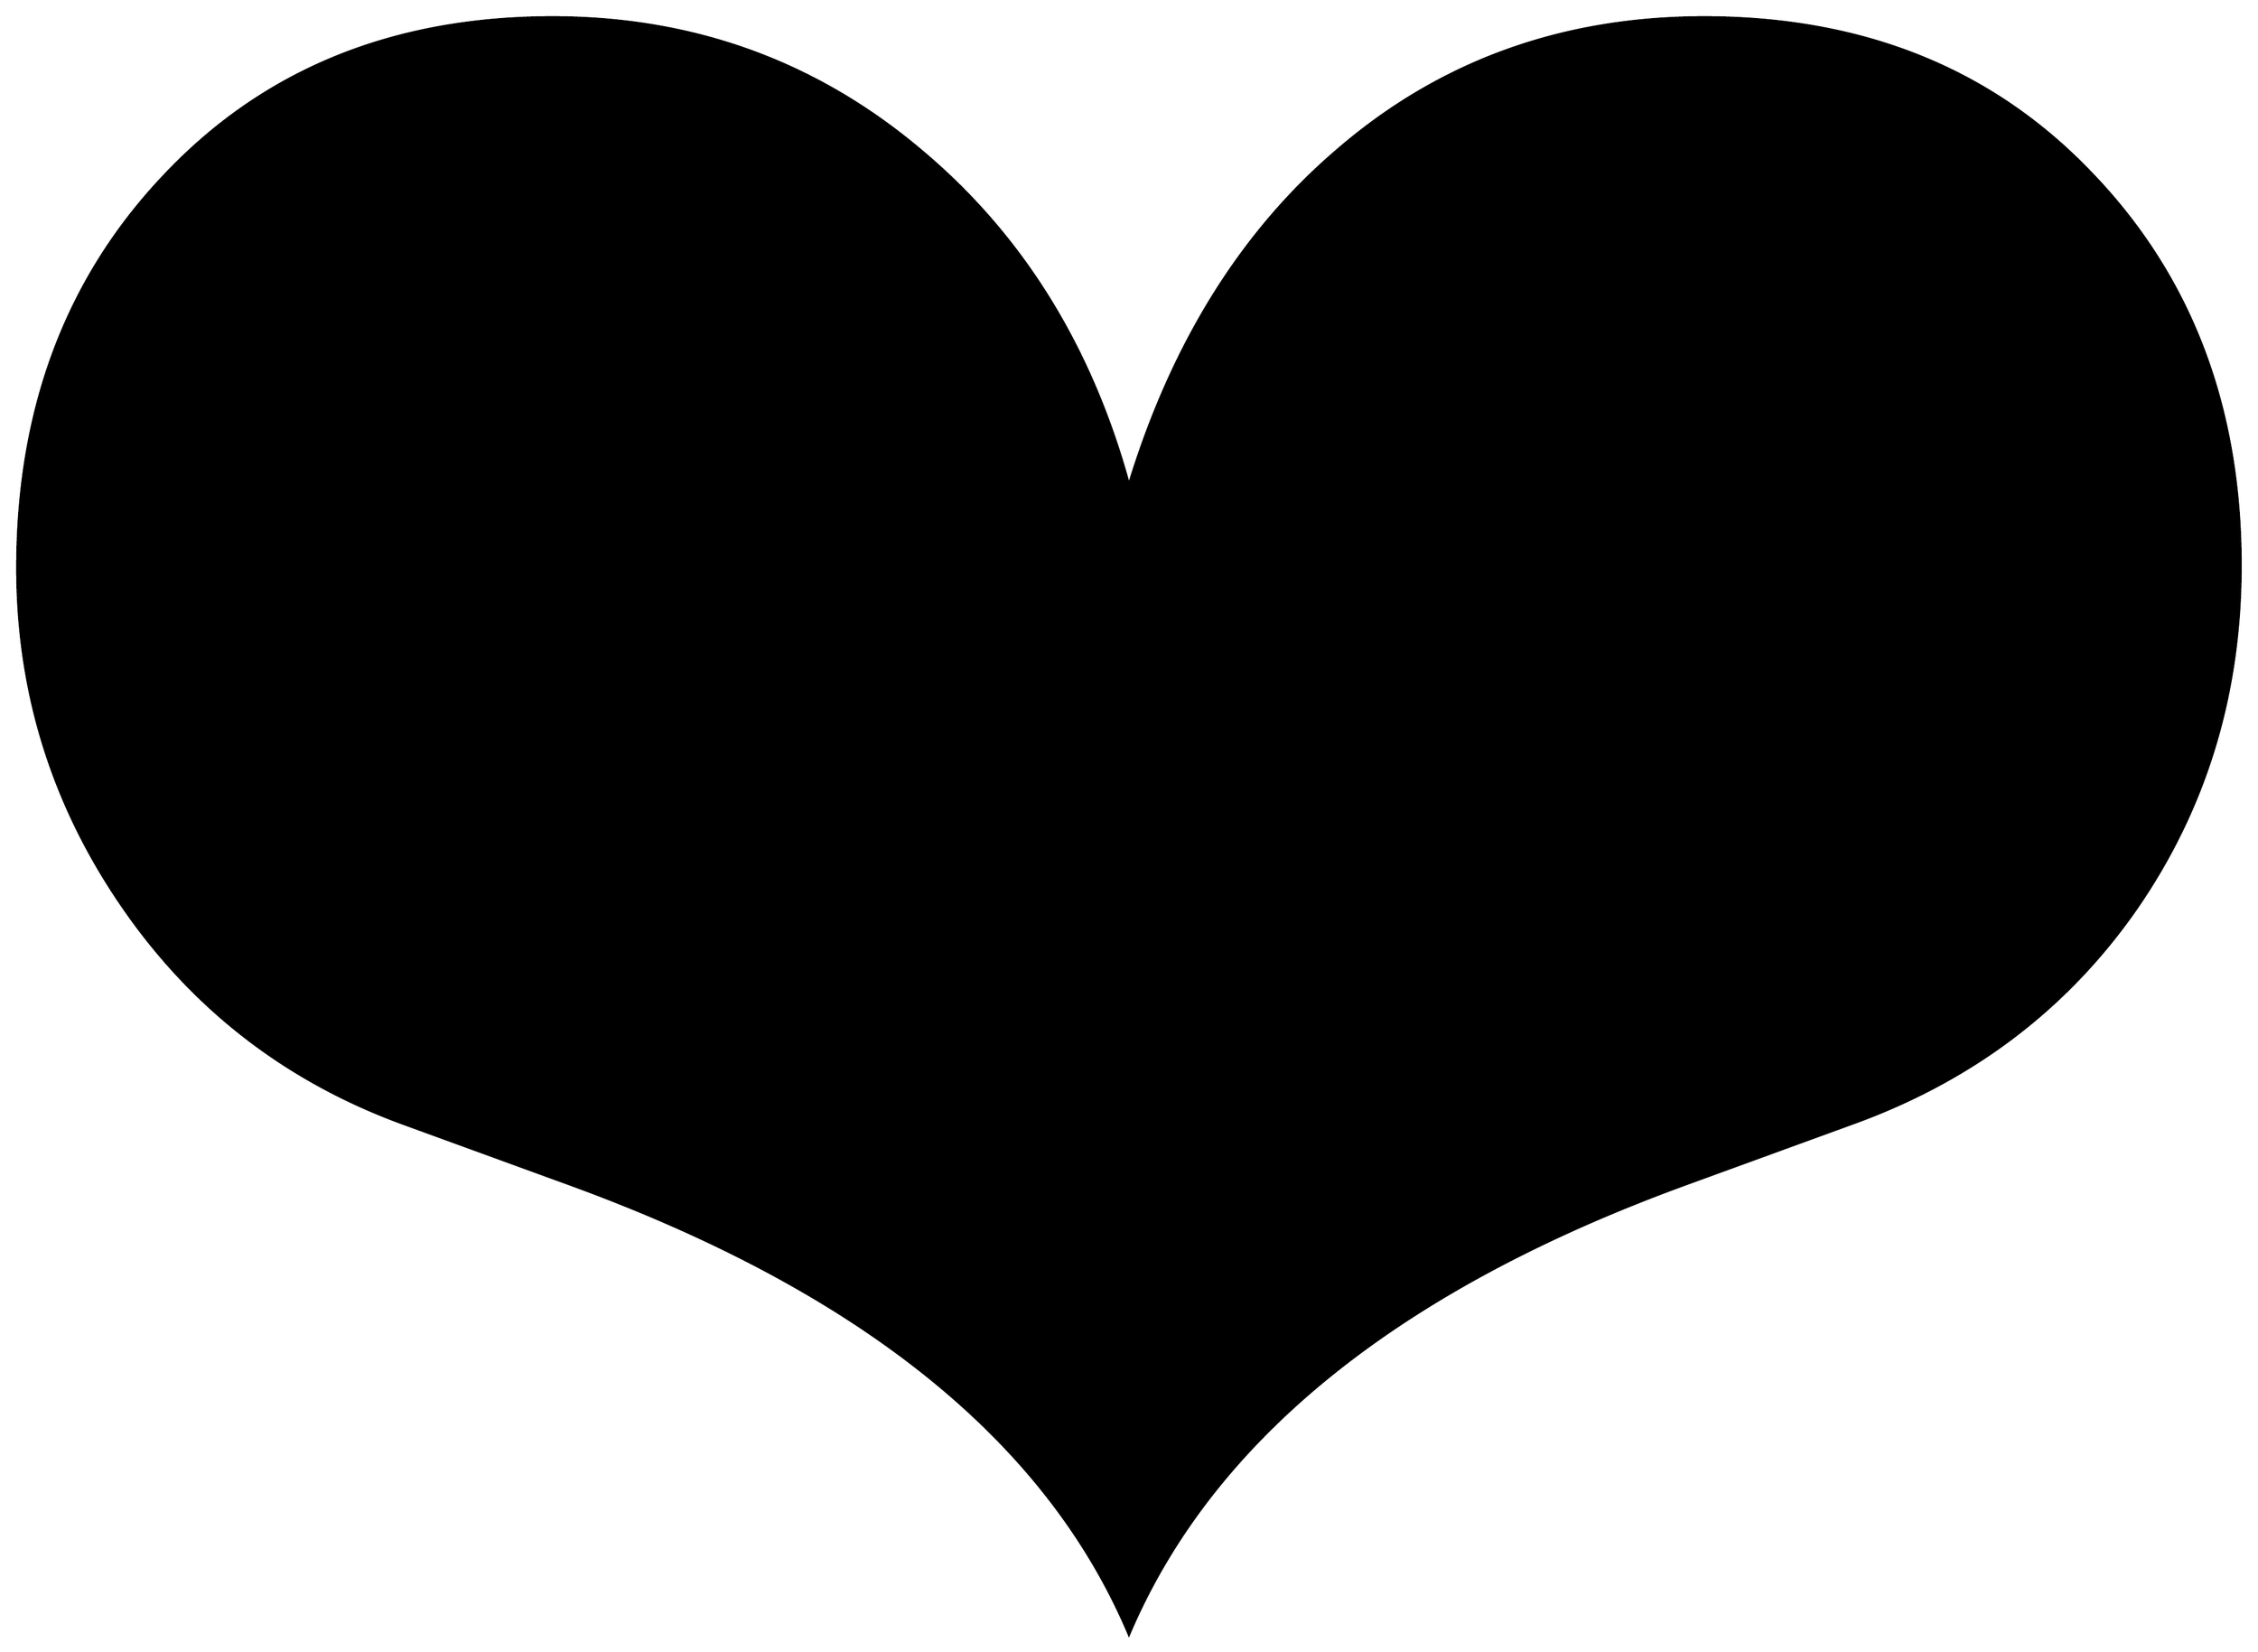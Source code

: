 


\begin{tikzpicture}[y=0.80pt, x=0.80pt, yscale=-1.0, xscale=1.0, inner sep=0pt, outer sep=0pt]
\begin{scope}[shift={(100.0,1831.0)},nonzero rule]
  \path[draw=.,fill=.,line width=1.600pt] (1820.0,-909.0) ..
    controls (1820.0,-809.667) and (1793.0,-721.0) ..
    (1739.0,-643.0) .. controls (1685.0,-565.667) and
    (1611.667,-510.333) .. (1519.0,-477.0) -- (1390.0,-430.0) ..
    controls (1167.333,-348.667) and (1024.0,-232.667) ..
    (960.0,-82.0) .. controls (896.667,-232.0) and (752.667,-348.0)
    .. (528.0,-430.0) -- (399.0,-477.0) .. controls
    (313.0,-508.333) and (243.333,-560.333) .. (190.0,-633.0) ..
    controls (130.0,-715.0) and (100.0,-806.333) .. (100.0,-907.0)
    .. controls (100.0,-1030.333) and (138.333,-1132.0) ..
    (215.0,-1212.0) .. controls (291.667,-1292.667) and
    (391.333,-1333.0) .. (514.0,-1333.0) .. controls
    (622.667,-1333.0) and (717.667,-1298.667) .. (799.0,-1230.0) ..
    controls (877.0,-1164.667) and (930.667,-1078.333) ..
    (960.0,-971.0) .. controls (993.333,-1080.333) and
    (1047.0,-1166.667) .. (1121.0,-1230.0) .. controls
    (1200.333,-1298.667) and (1295.0,-1333.0) .. (1405.0,-1333.0) ..
    controls (1527.667,-1333.0) and (1627.333,-1293.0) ..
    (1704.0,-1213.0) .. controls (1781.333,-1133.0) and
    (1820.0,-1031.667) .. (1820.0,-909.0) -- cycle;
\end{scope}

\end{tikzpicture}

